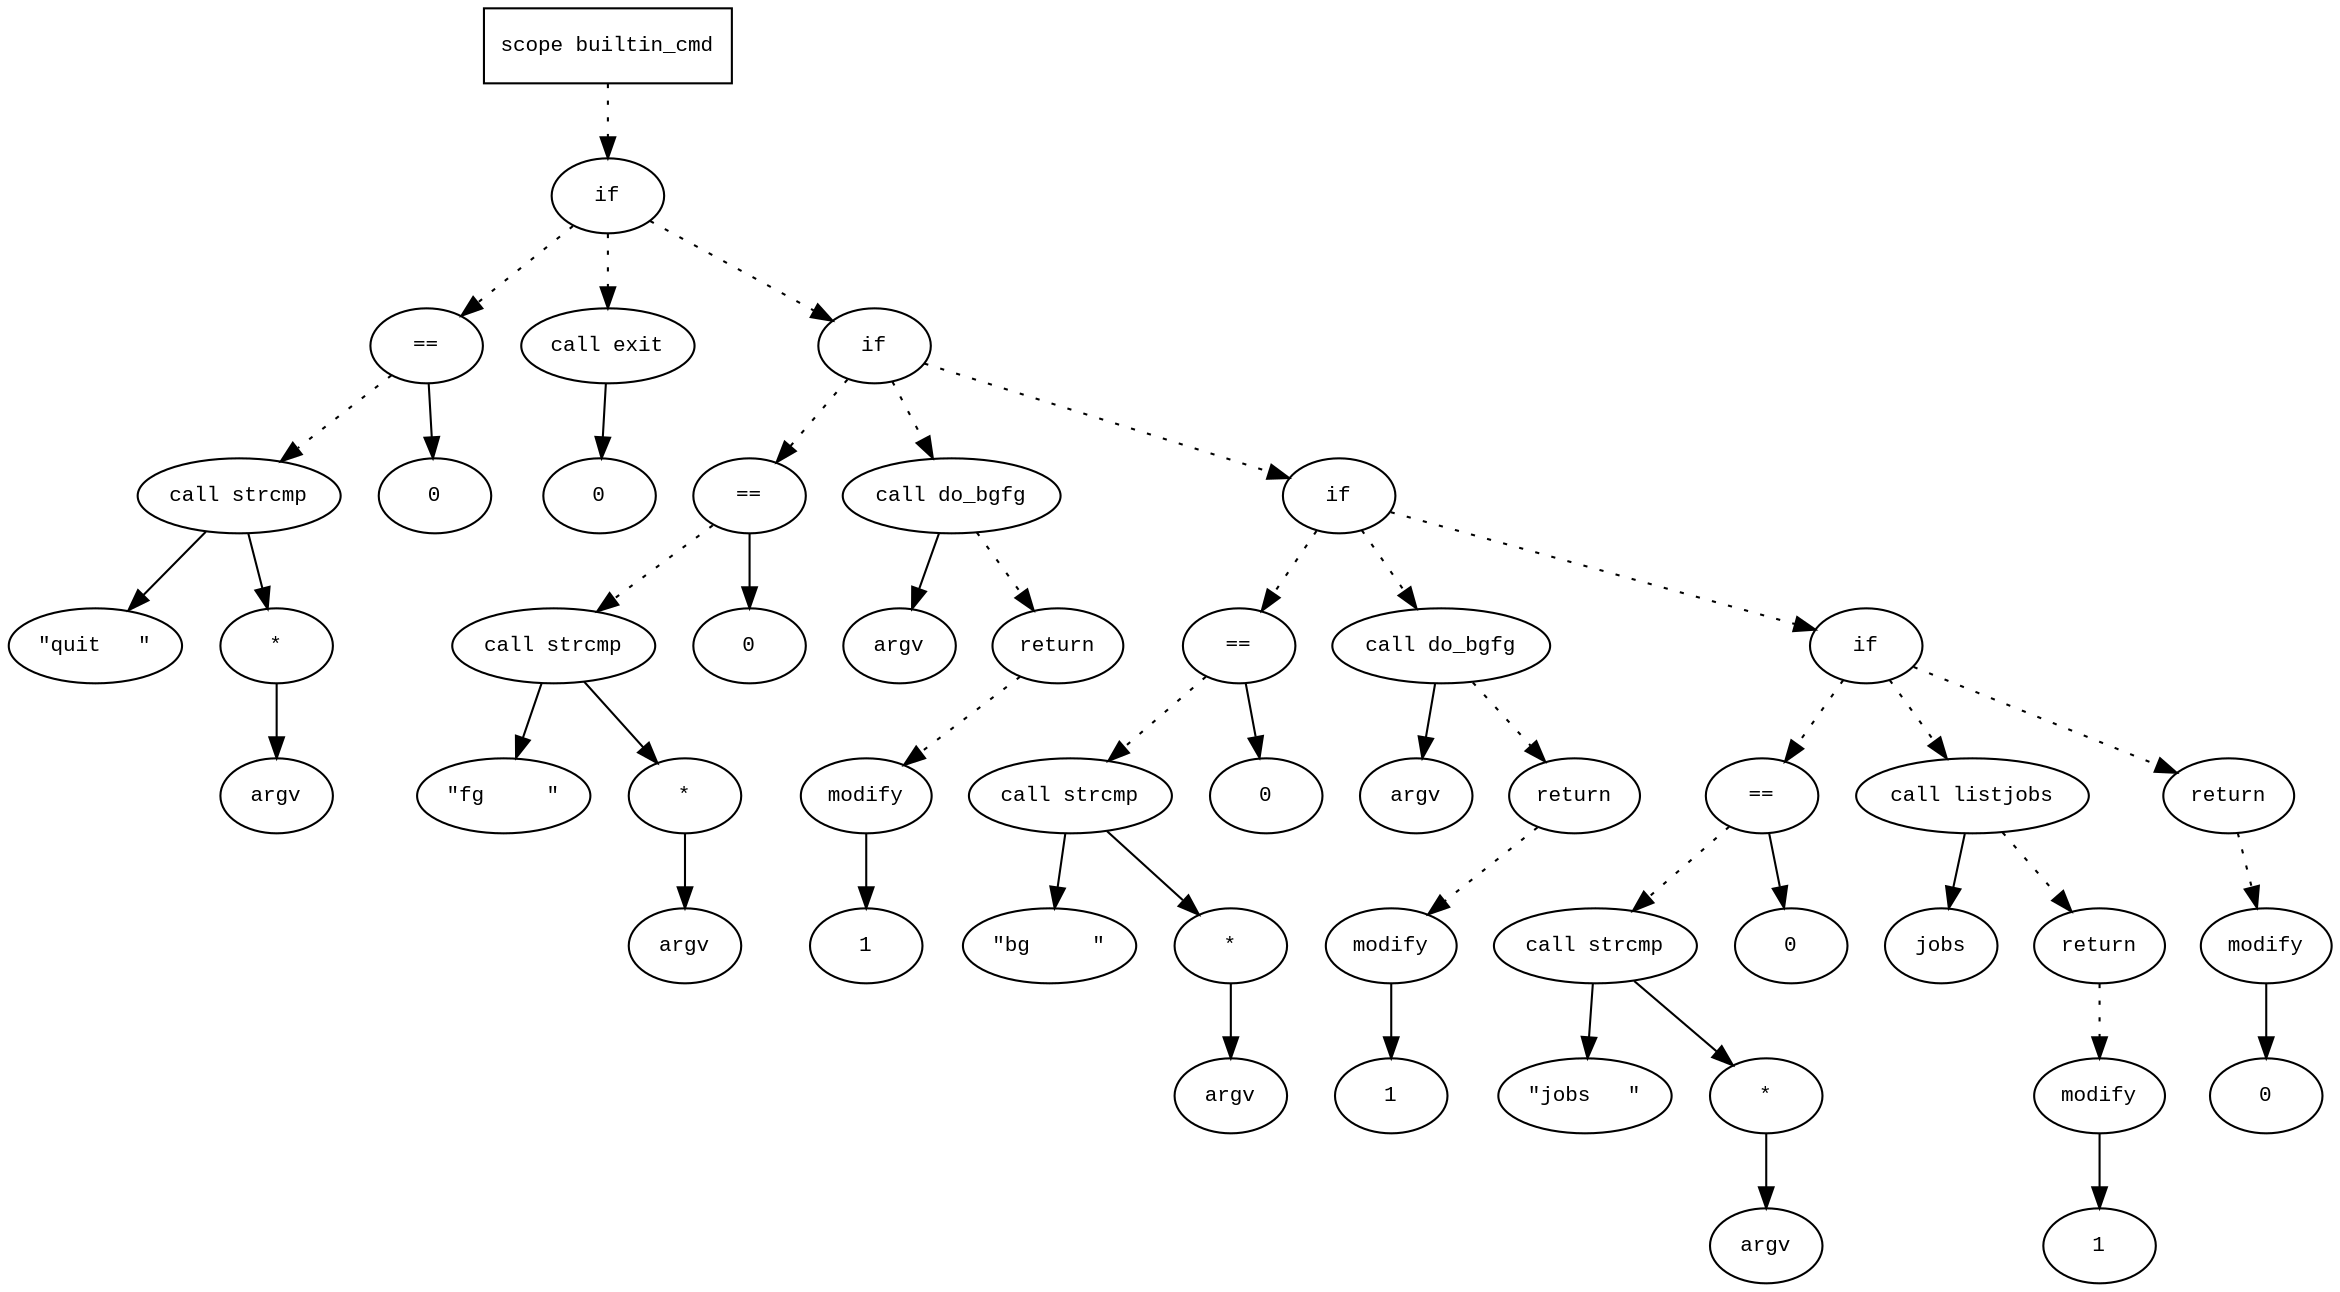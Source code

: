 digraph AST {
  graph [fontname="Times New Roman",fontsize=10];
  node  [fontname="Courier New",fontsize=10];
  edge  [fontname="Times New Roman",fontsize=10];

  node1 [label="scope builtin_cmd",shape=box];
  node2 [label="if",shape=ellipse];
  node1 -> node2 [style=dotted];
  node3 [label="==",shape=ellipse];
  node4 [label="call strcmp",shape=ellipse];
  node5 [label="\"quit   \"",shape=ellipse];
  node4 -> node5;
  node6 [label="*",shape=ellipse];
  node7 [label="argv",shape=ellipse];
  node6 -> node7;
  node4 -> node6;
  node3 -> node4 [style=dotted];
  node8 [label="0",shape=ellipse];
  node3 -> node8;
  node2 -> node3 [style=dotted];
  node9 [label="call exit",shape=ellipse];
  node10 [label="0",shape=ellipse];
  node9 -> node10;
  node2 -> node9 [style=dotted];
  node11 [label="if",shape=ellipse];
  node2 -> node11 [style=dotted];
  node12 [label="==",shape=ellipse];
  node13 [label="call strcmp",shape=ellipse];
  node14 [label="\"fg     \"",shape=ellipse];
  node13 -> node14;
  node15 [label="*",shape=ellipse];
  node16 [label="argv",shape=ellipse];
  node15 -> node16;
  node13 -> node15;
  node12 -> node13 [style=dotted];
  node17 [label="0",shape=ellipse];
  node12 -> node17;
  node11 -> node12 [style=dotted];
  node18 [label="call do_bgfg",shape=ellipse];
  node19 [label="argv",shape=ellipse];
  node18 -> node19;
  node11 -> node18 [style=dotted];
  node20 [label="return",shape=ellipse];
  node21 [label="modify",shape=ellipse];
  node22 [label="1",shape=ellipse];
  node21 -> node22;
  node20 -> node21 [style=dotted];
  node18 -> node20 [style=dotted];
  node23 [label="if",shape=ellipse];
  node11 -> node23 [style=dotted];
  node24 [label="==",shape=ellipse];
  node25 [label="call strcmp",shape=ellipse];
  node26 [label="\"bg     \"",shape=ellipse];
  node25 -> node26;
  node27 [label="*",shape=ellipse];
  node28 [label="argv",shape=ellipse];
  node27 -> node28;
  node25 -> node27;
  node24 -> node25 [style=dotted];
  node29 [label="0",shape=ellipse];
  node24 -> node29;
  node23 -> node24 [style=dotted];
  node30 [label="call do_bgfg",shape=ellipse];
  node31 [label="argv",shape=ellipse];
  node30 -> node31;
  node23 -> node30 [style=dotted];
  node32 [label="return",shape=ellipse];
  node33 [label="modify",shape=ellipse];
  node34 [label="1",shape=ellipse];
  node33 -> node34;
  node32 -> node33 [style=dotted];
  node30 -> node32 [style=dotted];
  node35 [label="if",shape=ellipse];
  node23 -> node35 [style=dotted];
  node36 [label="==",shape=ellipse];
  node37 [label="call strcmp",shape=ellipse];
  node38 [label="\"jobs   \"",shape=ellipse];
  node37 -> node38;
  node39 [label="*",shape=ellipse];
  node40 [label="argv",shape=ellipse];
  node39 -> node40;
  node37 -> node39;
  node36 -> node37 [style=dotted];
  node41 [label="0",shape=ellipse];
  node36 -> node41;
  node35 -> node36 [style=dotted];
  node42 [label="call listjobs",shape=ellipse];
  node43 [label="jobs",shape=ellipse];
  node42 -> node43;
  node35 -> node42 [style=dotted];
  node44 [label="return",shape=ellipse];
  node45 [label="modify",shape=ellipse];
  node46 [label="1",shape=ellipse];
  node45 -> node46;
  node44 -> node45 [style=dotted];
  node42 -> node44 [style=dotted];
  node47 [label="return",shape=ellipse];
  node48 [label="modify",shape=ellipse];
  node49 [label="0",shape=ellipse];
  node48 -> node49;
  node47 -> node48 [style=dotted];
  node35 -> node47 [style=dotted];
} 